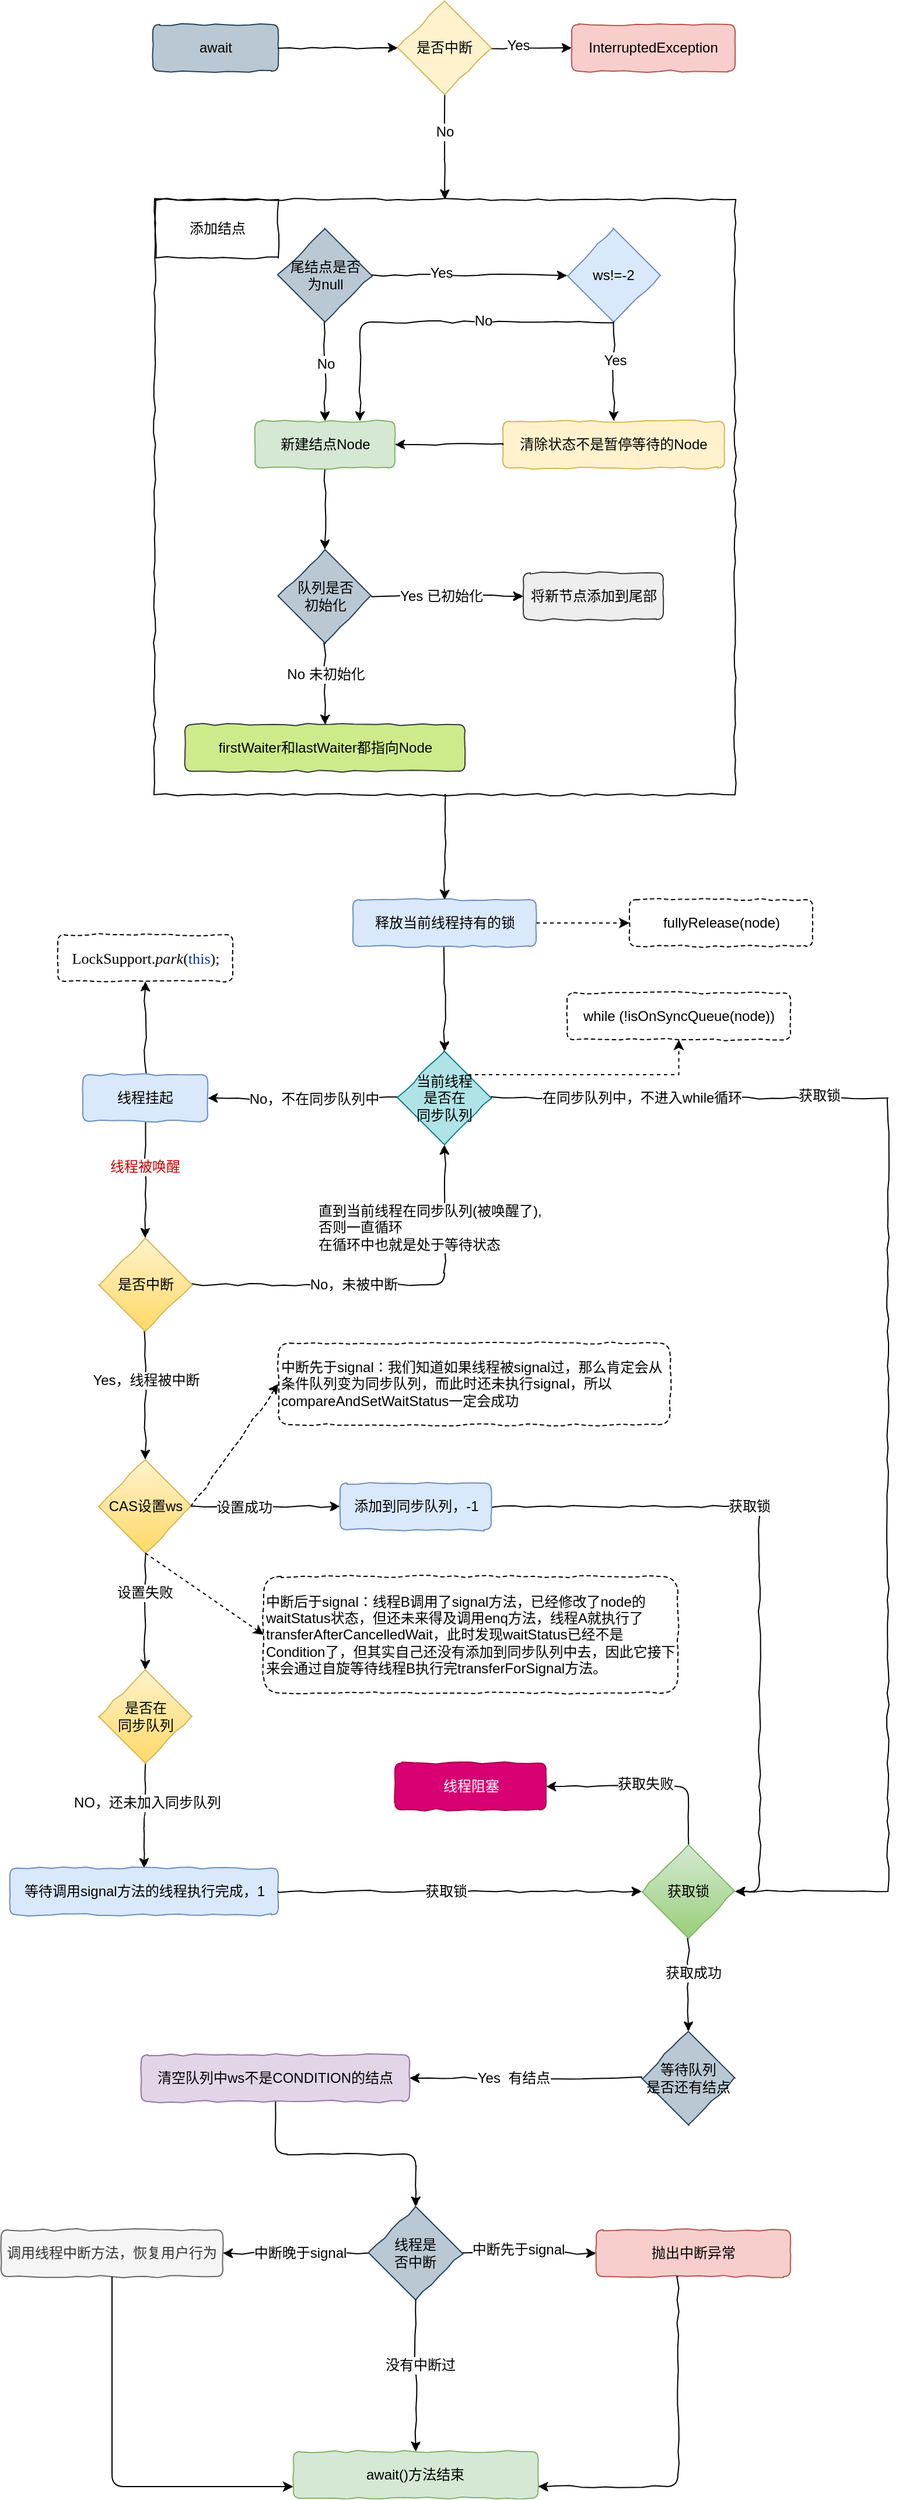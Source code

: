 <mxfile version="12.6.5" type="device"><diagram id="-aZHZzZLKWejIjU54Q5C" name="第 1 页"><mxGraphModel dx="852" dy="494" grid="1" gridSize="10" guides="1" tooltips="1" connect="1" arrows="1" fold="1" page="1" pageScale="1" pageWidth="827" pageHeight="1169" math="0" shadow="0"><root><mxCell id="0"/><mxCell id="1" parent="0"/><mxCell id="5kfIn86GHK8bW6LBkcYR-1" value="await" style="rounded=1;whiteSpace=wrap;html=1;fillColor=#bac8d3;strokeColor=#23445d;fontColor=#000000;comic=1;" parent="1" vertex="1"><mxGeometry x="150" y="190" width="107.5" height="40" as="geometry"/></mxCell><mxCell id="5kfIn86GHK8bW6LBkcYR-6" value="" style="edgeStyle=orthogonalEdgeStyle;rounded=1;orthogonalLoop=1;jettySize=auto;html=1;entryX=0;entryY=0.5;entryDx=0;entryDy=0;comic=1;" parent="1" source="5kfIn86GHK8bW6LBkcYR-4" target="5kfIn86GHK8bW6LBkcYR-13" edge="1"><mxGeometry relative="1" as="geometry"><mxPoint x="550" y="210" as="targetPoint"/><Array as="points"/></mxGeometry></mxCell><mxCell id="5kfIn86GHK8bW6LBkcYR-11" value="Yes" style="text;html=1;align=center;verticalAlign=middle;resizable=0;points=[];labelBackgroundColor=#ffffff;" parent="5kfIn86GHK8bW6LBkcYR-6" vertex="1" connectable="0"><mxGeometry x="-0.273" y="3" relative="1" as="geometry"><mxPoint x="-2" y="1" as="offset"/></mxGeometry></mxCell><mxCell id="5kfIn86GHK8bW6LBkcYR-17" value="" style="edgeStyle=orthogonalEdgeStyle;rounded=1;orthogonalLoop=1;jettySize=auto;html=1;comic=1;" parent="1" source="5kfIn86GHK8bW6LBkcYR-4" target="5kfIn86GHK8bW6LBkcYR-19" edge="1"><mxGeometry relative="1" as="geometry"><mxPoint x="400" y="350" as="targetPoint"/></mxGeometry></mxCell><mxCell id="5kfIn86GHK8bW6LBkcYR-18" value="No" style="text;html=1;align=center;verticalAlign=middle;resizable=0;points=[];labelBackgroundColor=#ffffff;" parent="5kfIn86GHK8bW6LBkcYR-17" vertex="1" connectable="0"><mxGeometry x="-0.3" relative="1" as="geometry"><mxPoint as="offset"/></mxGeometry></mxCell><mxCell id="5kfIn86GHK8bW6LBkcYR-4" value="是否中断" style="rhombus;whiteSpace=wrap;html=1;fillColor=#fff2cc;strokeColor=#d6b656;comic=1;" parent="1" vertex="1"><mxGeometry x="360" y="170" width="80" height="80" as="geometry"/></mxCell><mxCell id="5kfIn86GHK8bW6LBkcYR-13" value="InterruptedException" style="rounded=1;whiteSpace=wrap;fillColor=#f8cecc;strokeColor=#b85450;comic=1;" parent="1" vertex="1"><mxGeometry x="509" y="190" width="140" height="40" as="geometry"/></mxCell><mxCell id="5kfIn86GHK8bW6LBkcYR-19" value="" style="rounded=0;whiteSpace=wrap;verticalAlign=middle;comic=1;fillColor=none;" parent="1" vertex="1"><mxGeometry x="151.5" y="340" width="497.5" height="510" as="geometry"/></mxCell><mxCell id="5kfIn86GHK8bW6LBkcYR-27" value="" style="edgeStyle=orthogonalEdgeStyle;rounded=0;orthogonalLoop=1;jettySize=auto;html=1;comic=1;" parent="1" source="5kfIn86GHK8bW6LBkcYR-25" target="5kfIn86GHK8bW6LBkcYR-26" edge="1"><mxGeometry relative="1" as="geometry"/></mxCell><mxCell id="5kfIn86GHK8bW6LBkcYR-32" value="Yes" style="text;html=1;align=center;verticalAlign=middle;resizable=0;points=[];labelBackgroundColor=#ffffff;" parent="5kfIn86GHK8bW6LBkcYR-27" vertex="1" connectable="0"><mxGeometry x="-0.298" y="2" relative="1" as="geometry"><mxPoint as="offset"/></mxGeometry></mxCell><mxCell id="5kfIn86GHK8bW6LBkcYR-29" value="" style="edgeStyle=orthogonalEdgeStyle;rounded=1;orthogonalLoop=1;jettySize=auto;html=1;entryX=0.5;entryY=0;entryDx=0;entryDy=0;comic=1;" parent="1" source="5kfIn86GHK8bW6LBkcYR-25" target="5kfIn86GHK8bW6LBkcYR-31" edge="1"><mxGeometry relative="1" as="geometry"><mxPoint x="297.5" y="590" as="targetPoint"/></mxGeometry></mxCell><mxCell id="5kfIn86GHK8bW6LBkcYR-30" value="No" style="text;html=1;align=center;verticalAlign=middle;resizable=0;points=[];labelBackgroundColor=#ffffff;" parent="5kfIn86GHK8bW6LBkcYR-29" vertex="1" connectable="0"><mxGeometry x="-0.159" relative="1" as="geometry"><mxPoint as="offset"/></mxGeometry></mxCell><mxCell id="5kfIn86GHK8bW6LBkcYR-25" value="尾结点是否&lt;br&gt;为null" style="rhombus;whiteSpace=wrap;html=1;rounded=0;fillColor=#bac8d3;strokeColor=#23445d;comic=1;" parent="1" vertex="1"><mxGeometry x="257.5" y="365" width="80" height="80" as="geometry"/></mxCell><mxCell id="5kfIn86GHK8bW6LBkcYR-36" value="" style="edgeStyle=orthogonalEdgeStyle;rounded=1;orthogonalLoop=1;jettySize=auto;html=1;comic=1;" parent="1" source="5kfIn86GHK8bW6LBkcYR-26" target="5kfIn86GHK8bW6LBkcYR-37" edge="1"><mxGeometry relative="1" as="geometry"><mxPoint x="602.5" y="405" as="targetPoint"/></mxGeometry></mxCell><mxCell id="5kfIn86GHK8bW6LBkcYR-38" value="Yes" style="text;html=1;align=center;verticalAlign=middle;resizable=0;points=[];labelBackgroundColor=#ffffff;" parent="5kfIn86GHK8bW6LBkcYR-36" vertex="1" connectable="0"><mxGeometry x="-0.218" y="1" relative="1" as="geometry"><mxPoint as="offset"/></mxGeometry></mxCell><mxCell id="5kfIn86GHK8bW6LBkcYR-26" value="ws!=-2" style="rhombus;whiteSpace=wrap;html=1;rounded=0;fillColor=#dae8fc;strokeColor=#6c8ebf;comic=1;" parent="1" vertex="1"><mxGeometry x="505" y="365" width="80" height="80" as="geometry"/></mxCell><mxCell id="5kfIn86GHK8bW6LBkcYR-41" value="" style="edgeStyle=orthogonalEdgeStyle;rounded=1;orthogonalLoop=1;jettySize=auto;html=1;entryX=0.5;entryY=0;entryDx=0;entryDy=0;comic=1;" parent="1" source="5kfIn86GHK8bW6LBkcYR-31" target="5kfIn86GHK8bW6LBkcYR-42" edge="1"><mxGeometry relative="1" as="geometry"><mxPoint x="297.5" y="670" as="targetPoint"/></mxGeometry></mxCell><mxCell id="5kfIn86GHK8bW6LBkcYR-31" value="新建结点Node" style="rounded=1;whiteSpace=wrap;html=1;fillColor=#d5e8d4;strokeColor=#82b366;comic=1;" parent="1" vertex="1"><mxGeometry x="237.5" y="530" width="120" height="40" as="geometry"/></mxCell><mxCell id="5kfIn86GHK8bW6LBkcYR-33" value="" style="endArrow=classic;html=1;exitX=0.5;exitY=1;exitDx=0;exitDy=0;entryX=0.75;entryY=0;entryDx=0;entryDy=0;edgeStyle=orthogonalEdgeStyle;comic=1;" parent="1" source="5kfIn86GHK8bW6LBkcYR-26" target="5kfIn86GHK8bW6LBkcYR-31" edge="1"><mxGeometry width="50" height="50" relative="1" as="geometry"><mxPoint x="542.5" y="630" as="sourcePoint"/><mxPoint x="592.5" y="580" as="targetPoint"/><Array as="points"><mxPoint x="328" y="445"/></Array></mxGeometry></mxCell><mxCell id="5kfIn86GHK8bW6LBkcYR-34" value="No" style="text;html=1;align=center;verticalAlign=middle;resizable=0;points=[];labelBackgroundColor=#ffffff;" parent="5kfIn86GHK8bW6LBkcYR-33" vertex="1" connectable="0"><mxGeometry x="-0.258" y="-1" relative="1" as="geometry"><mxPoint as="offset"/></mxGeometry></mxCell><mxCell id="5kfIn86GHK8bW6LBkcYR-37" value="清除状态不是暂停等待的Node" style="rounded=1;whiteSpace=wrap;html=1;fillColor=#fff2cc;strokeColor=#d6b656;comic=1;" parent="1" vertex="1"><mxGeometry x="450" y="530" width="190" height="40" as="geometry"/></mxCell><mxCell id="5kfIn86GHK8bW6LBkcYR-39" value="添加结点" style="rounded=0;whiteSpace=wrap;html=1;comic=1;fillColor=none;" parent="1" vertex="1"><mxGeometry x="152.5" y="340" width="105" height="50" as="geometry"/></mxCell><mxCell id="5kfIn86GHK8bW6LBkcYR-45" value="" style="edgeStyle=orthogonalEdgeStyle;rounded=1;orthogonalLoop=1;jettySize=auto;html=1;entryX=0;entryY=0.5;entryDx=0;entryDy=0;comic=1;" parent="1" source="5kfIn86GHK8bW6LBkcYR-42" target="5kfIn86GHK8bW6LBkcYR-46" edge="1"><mxGeometry relative="1" as="geometry"><mxPoint x="417.5" y="680" as="targetPoint"/><Array as="points"/></mxGeometry></mxCell><mxCell id="5kfIn86GHK8bW6LBkcYR-47" value="Yes 已初始化" style="text;html=1;align=center;verticalAlign=middle;resizable=0;points=[];labelBackgroundColor=#ffffff;" parent="5kfIn86GHK8bW6LBkcYR-45" vertex="1" connectable="0"><mxGeometry x="-0.236" y="1" relative="1" as="geometry"><mxPoint x="10" y="1" as="offset"/></mxGeometry></mxCell><mxCell id="5kfIn86GHK8bW6LBkcYR-49" value="" style="edgeStyle=orthogonalEdgeStyle;rounded=1;orthogonalLoop=1;jettySize=auto;html=1;entryX=0.5;entryY=0;entryDx=0;entryDy=0;comic=1;" parent="1" source="5kfIn86GHK8bW6LBkcYR-42" target="5kfIn86GHK8bW6LBkcYR-50" edge="1"><mxGeometry relative="1" as="geometry"><mxPoint x="297.5" y="810" as="targetPoint"/></mxGeometry></mxCell><mxCell id="5kfIn86GHK8bW6LBkcYR-51" value="No 未初始化" style="text;html=1;align=center;verticalAlign=middle;resizable=0;points=[];labelBackgroundColor=#ffffff;" parent="5kfIn86GHK8bW6LBkcYR-49" vertex="1" connectable="0"><mxGeometry x="0.24" y="-1" relative="1" as="geometry"><mxPoint x="1" y="-17" as="offset"/></mxGeometry></mxCell><mxCell id="5kfIn86GHK8bW6LBkcYR-42" value="队列是否&lt;br&gt;初始化" style="rhombus;whiteSpace=wrap;html=1;rounded=0;fillColor=#bac8d3;strokeColor=#23445d;comic=1;" parent="1" vertex="1"><mxGeometry x="257.5" y="640" width="80" height="80" as="geometry"/></mxCell><mxCell id="5kfIn86GHK8bW6LBkcYR-46" value="将新节点添加到尾部" style="rounded=1;whiteSpace=wrap;html=1;fillColor=#eeeeee;strokeColor=#36393d;comic=1;" parent="1" vertex="1"><mxGeometry x="467.5" y="660" width="120" height="40" as="geometry"/></mxCell><mxCell id="5kfIn86GHK8bW6LBkcYR-50" value="firstWaiter和lastWaiter都指向Node" style="rounded=1;whiteSpace=wrap;fillColor=#cdeb8b;strokeColor=#36393d;comic=1;" parent="1" vertex="1"><mxGeometry x="177.5" y="790" width="240" height="40" as="geometry"/></mxCell><mxCell id="AHydBAlFzC59ylwkmXHm-2" value="" style="edgeStyle=orthogonalEdgeStyle;rounded=0;orthogonalLoop=1;jettySize=auto;html=1;entryX=0.5;entryY=0;entryDx=0;entryDy=0;comic=1;" parent="1" source="5kfIn86GHK8bW6LBkcYR-54" target="AHydBAlFzC59ylwkmXHm-11" edge="1"><mxGeometry relative="1" as="geometry"><mxPoint x="400" y="1060" as="targetPoint"/></mxGeometry></mxCell><mxCell id="AHydBAlFzC59ylwkmXHm-4" value="" style="edgeStyle=orthogonalEdgeStyle;rounded=0;orthogonalLoop=1;jettySize=auto;html=1;dashed=1;" parent="1" source="5kfIn86GHK8bW6LBkcYR-54" target="AHydBAlFzC59ylwkmXHm-3" edge="1"><mxGeometry relative="1" as="geometry"/></mxCell><mxCell id="5kfIn86GHK8bW6LBkcYR-54" value="释放当前线程持有的锁" style="rounded=1;whiteSpace=wrap;html=1;comic=1;fillColor=#dae8fc;strokeColor=#6c8ebf;" parent="1" vertex="1"><mxGeometry x="321.5" y="940" width="157" height="40" as="geometry"/></mxCell><mxCell id="AHydBAlFzC59ylwkmXHm-3" value="fullyRelease(node)" style="rounded=1;whiteSpace=wrap;comic=1;fillColor=none;dashed=1;" parent="1" vertex="1"><mxGeometry x="558.5" y="940" width="157" height="40" as="geometry"/></mxCell><mxCell id="AHydBAlFzC59ylwkmXHm-8" value="" style="edgeStyle=orthogonalEdgeStyle;rounded=0;orthogonalLoop=1;jettySize=auto;html=1;dashed=1;exitX=1;exitY=0;exitDx=0;exitDy=0;" parent="1" source="AHydBAlFzC59ylwkmXHm-11" target="AHydBAlFzC59ylwkmXHm-7" edge="1"><mxGeometry relative="1" as="geometry"><mxPoint x="478.5" y="1080" as="sourcePoint"/></mxGeometry></mxCell><mxCell id="AHydBAlFzC59ylwkmXHm-7" value="while (!isOnSyncQueue(node)) " style="rounded=1;whiteSpace=wrap;comic=1;fillColor=none;dashed=1;" parent="1" vertex="1"><mxGeometry x="505" y="1020" width="191.5" height="40" as="geometry"/></mxCell><mxCell id="5kfIn86GHK8bW6LBkcYR-55" value="" style="endArrow=classic;html=1;exitX=0.5;exitY=1;exitDx=0;exitDy=0;entryX=0.5;entryY=0;entryDx=0;entryDy=0;comic=1;" parent="1" source="5kfIn86GHK8bW6LBkcYR-19" target="5kfIn86GHK8bW6LBkcYR-54" edge="1"><mxGeometry width="50" height="50" relative="1" as="geometry"><mxPoint x="200" y="1000" as="sourcePoint"/><mxPoint x="250" y="950" as="targetPoint"/></mxGeometry></mxCell><mxCell id="MOanioq2nSPdQONlEGwu-1" value="" style="endArrow=classic;html=1;entryX=1;entryY=0.5;entryDx=0;entryDy=0;exitX=0;exitY=0.5;exitDx=0;exitDy=0;comic=1;" parent="1" source="5kfIn86GHK8bW6LBkcYR-37" target="5kfIn86GHK8bW6LBkcYR-31" edge="1"><mxGeometry width="50" height="50" relative="1" as="geometry"><mxPoint x="380" y="630" as="sourcePoint"/><mxPoint x="430" y="580" as="targetPoint"/></mxGeometry></mxCell><mxCell id="5kfIn86GHK8bW6LBkcYR-3" value="" style="edgeStyle=orthogonalEdgeStyle;rounded=0;orthogonalLoop=1;jettySize=auto;html=1;entryX=0;entryY=0.5;entryDx=0;entryDy=0;comic=1;" parent="1" source="5kfIn86GHK8bW6LBkcYR-1" target="5kfIn86GHK8bW6LBkcYR-4" edge="1"><mxGeometry relative="1" as="geometry"><mxPoint x="400" y="150" as="targetPoint"/></mxGeometry></mxCell><mxCell id="MOanioq2nSPdQONlEGwu-2" style="edgeStyle=orthogonalEdgeStyle;rounded=1;comic=1;orthogonalLoop=1;jettySize=auto;html=1;exitX=0.5;exitY=1;exitDx=0;exitDy=0;fontColor=#000000;" parent="1" source="5kfIn86GHK8bW6LBkcYR-54" target="5kfIn86GHK8bW6LBkcYR-54" edge="1"><mxGeometry relative="1" as="geometry"/></mxCell><mxCell id="AHydBAlFzC59ylwkmXHm-13" value="" style="edgeStyle=orthogonalEdgeStyle;rounded=1;orthogonalLoop=1;jettySize=auto;html=1;comic=1;" parent="1" source="AHydBAlFzC59ylwkmXHm-11" target="AHydBAlFzC59ylwkmXHm-15" edge="1"><mxGeometry relative="1" as="geometry"><mxPoint x="200" y="1110" as="targetPoint"/></mxGeometry></mxCell><mxCell id="AHydBAlFzC59ylwkmXHm-14" value="No，不在同步队列中" style="text;html=1;align=center;verticalAlign=middle;resizable=0;points=[];labelBackgroundColor=#ffffff;" parent="AHydBAlFzC59ylwkmXHm-13" vertex="1" connectable="0"><mxGeometry x="0.25" y="1" relative="1" as="geometry"><mxPoint x="30" as="offset"/></mxGeometry></mxCell><mxCell id="s_5rLb1WrM8w5OU9SvqY-2" value="" style="edgeStyle=orthogonalEdgeStyle;rounded=0;orthogonalLoop=1;jettySize=auto;html=1;entryX=1;entryY=0.5;entryDx=0;entryDy=0;comic=1;" edge="1" parent="1" source="AHydBAlFzC59ylwkmXHm-11" target="AHydBAlFzC59ylwkmXHm-59"><mxGeometry relative="1" as="geometry"><mxPoint x="760" y="1350" as="targetPoint"/><Array as="points"><mxPoint x="780" y="1110"/><mxPoint x="780" y="1790"/></Array></mxGeometry></mxCell><mxCell id="s_5rLb1WrM8w5OU9SvqY-3" value="获取锁" style="text;html=1;align=center;verticalAlign=middle;resizable=0;points=[];labelBackgroundColor=#ffffff;" vertex="1" connectable="0" parent="s_5rLb1WrM8w5OU9SvqY-2"><mxGeometry x="-0.512" y="2" relative="1" as="geometry"><mxPoint as="offset"/></mxGeometry></mxCell><mxCell id="s_5rLb1WrM8w5OU9SvqY-4" value="在同步队列中，不进入while循环" style="text;html=1;align=center;verticalAlign=middle;resizable=0;points=[];labelBackgroundColor=#ffffff;" vertex="1" connectable="0" parent="s_5rLb1WrM8w5OU9SvqY-2"><mxGeometry x="-0.776" relative="1" as="geometry"><mxPoint as="offset"/></mxGeometry></mxCell><mxCell id="AHydBAlFzC59ylwkmXHm-11" value="&lt;span style=&quot;white-space: normal&quot;&gt;当前线程&lt;br&gt;是否在&lt;br&gt;同步队列&lt;/span&gt;" style="rhombus;whiteSpace=wrap;html=1;fillColor=#b0e3e6;strokeColor=#0e8088;comic=1;" parent="1" vertex="1"><mxGeometry x="360" y="1070" width="80" height="80" as="geometry"/></mxCell><mxCell id="AHydBAlFzC59ylwkmXHm-21" value="" style="edgeStyle=orthogonalEdgeStyle;rounded=1;comic=1;orthogonalLoop=1;jettySize=auto;html=1;" parent="1" source="AHydBAlFzC59ylwkmXHm-15" target="AHydBAlFzC59ylwkmXHm-20" edge="1"><mxGeometry relative="1" as="geometry"/></mxCell><mxCell id="AHydBAlFzC59ylwkmXHm-23" value="" style="edgeStyle=orthogonalEdgeStyle;rounded=1;comic=1;orthogonalLoop=1;jettySize=auto;html=1;entryX=0.5;entryY=0;entryDx=0;entryDy=0;" parent="1" source="AHydBAlFzC59ylwkmXHm-15" target="AHydBAlFzC59ylwkmXHm-24" edge="1"><mxGeometry relative="1" as="geometry"><mxPoint x="144" y="1210" as="targetPoint"/></mxGeometry></mxCell><mxCell id="AHydBAlFzC59ylwkmXHm-78" value="线程被唤醒" style="text;html=1;align=center;verticalAlign=middle;resizable=0;points=[];labelBackgroundColor=#ffffff;fontColor=#CC0000;" parent="AHydBAlFzC59ylwkmXHm-23" vertex="1" connectable="0"><mxGeometry x="-0.2" y="3" relative="1" as="geometry"><mxPoint x="-4" y="-1" as="offset"/></mxGeometry></mxCell><mxCell id="AHydBAlFzC59ylwkmXHm-15" value="线程挂起" style="rounded=1;whiteSpace=wrap;html=1;comic=1;fillColor=#dae8fc;strokeColor=#6c8ebf;" parent="1" vertex="1"><mxGeometry x="90" y="1090" width="107" height="40" as="geometry"/></mxCell><mxCell id="AHydBAlFzC59ylwkmXHm-20" value="&lt;pre style=&quot;background-color: rgb(255 , 255 , 255) ; color: rgb(8 , 8 , 8) ; font-family: &amp;#34;jetbrains mono&amp;#34; ; font-size: 9.8pt&quot;&gt;&lt;span style=&quot;color: rgb(0 , 0 , 0)&quot;&gt;LockSupport&lt;/span&gt;.&lt;span style=&quot;font-style: italic&quot;&gt;park&lt;/span&gt;(&lt;span style=&quot;color: rgb(0 , 51 , 179)&quot;&gt;this&lt;/span&gt;);&lt;/pre&gt;" style="rounded=1;whiteSpace=wrap;html=1;comic=1;fillColor=none;dashed=1;" parent="1" vertex="1"><mxGeometry x="68.5" y="970" width="150" height="40" as="geometry"/></mxCell><mxCell id="AHydBAlFzC59ylwkmXHm-26" value="" style="edgeStyle=orthogonalEdgeStyle;rounded=1;comic=1;orthogonalLoop=1;jettySize=auto;html=1;" parent="1" source="AHydBAlFzC59ylwkmXHm-24" target="AHydBAlFzC59ylwkmXHm-11" edge="1"><mxGeometry relative="1" as="geometry"><mxPoint x="263.5" y="1270" as="targetPoint"/></mxGeometry></mxCell><mxCell id="AHydBAlFzC59ylwkmXHm-27" value="No，未被中断" style="text;html=1;align=center;verticalAlign=middle;resizable=0;points=[];labelBackgroundColor=#ffffff;" parent="AHydBAlFzC59ylwkmXHm-26" vertex="1" connectable="0"><mxGeometry x="-0.201" y="-1" relative="1" as="geometry"><mxPoint x="4" y="-1" as="offset"/></mxGeometry></mxCell><mxCell id="AHydBAlFzC59ylwkmXHm-44" value="&lt;span style=&quot;&quot;&gt;直到当前线程在同步队列(被唤醒了),&lt;/span&gt;&lt;br style=&quot;padding: 0px; margin: 0px;&quot;&gt;&lt;span style=&quot;&quot;&gt;否则一直循环&lt;/span&gt;&lt;br style=&quot;padding: 0px; margin: 0px;&quot;&gt;&lt;span style=&quot;&quot;&gt;在循环中也就是处于等待状态&lt;/span&gt;" style="text;html=1;align=left;verticalAlign=middle;resizable=0;points=[];labelBackgroundColor=#ffffff;" parent="AHydBAlFzC59ylwkmXHm-26" vertex="1" connectable="0"><mxGeometry x="0.287" y="50" relative="1" as="geometry"><mxPoint x="-60" y="-49" as="offset"/></mxGeometry></mxCell><mxCell id="AHydBAlFzC59ylwkmXHm-29" value="" style="edgeStyle=orthogonalEdgeStyle;rounded=1;comic=1;orthogonalLoop=1;jettySize=auto;html=1;entryX=0.5;entryY=0;entryDx=0;entryDy=0;" parent="1" source="AHydBAlFzC59ylwkmXHm-24" target="AHydBAlFzC59ylwkmXHm-35" edge="1"><mxGeometry relative="1" as="geometry"><mxPoint x="143.5" y="1410" as="targetPoint"/></mxGeometry></mxCell><mxCell id="AHydBAlFzC59ylwkmXHm-30" value="Yes，线程被中断" style="text;html=1;align=center;verticalAlign=middle;resizable=0;points=[];labelBackgroundColor=#ffffff;" parent="AHydBAlFzC59ylwkmXHm-29" vertex="1" connectable="0"><mxGeometry x="-0.25" relative="1" as="geometry"><mxPoint as="offset"/></mxGeometry></mxCell><mxCell id="AHydBAlFzC59ylwkmXHm-24" value="是否中断" style="rhombus;whiteSpace=wrap;html=1;comic=1;align=center;fillColor=#fff2cc;strokeColor=#d6b656;gradientColor=#ffd966;" parent="1" vertex="1"><mxGeometry x="103.5" y="1230" width="80" height="80" as="geometry"/></mxCell><mxCell id="AHydBAlFzC59ylwkmXHm-37" value="" style="edgeStyle=orthogonalEdgeStyle;rounded=1;comic=1;orthogonalLoop=1;jettySize=auto;html=1;entryX=0;entryY=0.5;entryDx=0;entryDy=0;" parent="1" source="AHydBAlFzC59ylwkmXHm-35" target="AHydBAlFzC59ylwkmXHm-39" edge="1"><mxGeometry relative="1" as="geometry"><mxPoint x="320" y="1460" as="targetPoint"/><Array as="points"/></mxGeometry></mxCell><mxCell id="AHydBAlFzC59ylwkmXHm-38" value="设置成功" style="text;html=1;align=center;verticalAlign=middle;resizable=0;points=[];labelBackgroundColor=#ffffff;" parent="AHydBAlFzC59ylwkmXHm-37" vertex="1" connectable="0"><mxGeometry x="-0.319" y="-1" relative="1" as="geometry"><mxPoint x="1" as="offset"/></mxGeometry></mxCell><mxCell id="AHydBAlFzC59ylwkmXHm-41" value="" style="edgeStyle=orthogonalEdgeStyle;rounded=1;comic=1;orthogonalLoop=1;jettySize=auto;html=1;entryX=0.5;entryY=0;entryDx=0;entryDy=0;" parent="1" source="AHydBAlFzC59ylwkmXHm-35" target="AHydBAlFzC59ylwkmXHm-43" edge="1"><mxGeometry relative="1" as="geometry"><mxPoint x="143.5" y="1610" as="targetPoint"/></mxGeometry></mxCell><mxCell id="AHydBAlFzC59ylwkmXHm-42" value="设置失败" style="text;html=1;align=center;verticalAlign=middle;resizable=0;points=[];labelBackgroundColor=#ffffff;" parent="AHydBAlFzC59ylwkmXHm-41" vertex="1" connectable="0"><mxGeometry x="-0.328" y="-1" relative="1" as="geometry"><mxPoint as="offset"/></mxGeometry></mxCell><mxCell id="AHydBAlFzC59ylwkmXHm-35" value="CAS设置ws" style="rhombus;whiteSpace=wrap;html=1;comic=1;align=center;fillColor=#fff2cc;strokeColor=#d6b656;gradientColor=#ffd966;" parent="1" vertex="1"><mxGeometry x="103.5" y="1420" width="80" height="80" as="geometry"/></mxCell><mxCell id="AHydBAlFzC59ylwkmXHm-58" value="" style="edgeStyle=orthogonalEdgeStyle;rounded=1;comic=1;orthogonalLoop=1;jettySize=auto;html=1;entryX=1;entryY=0.5;entryDx=0;entryDy=0;" parent="1" source="AHydBAlFzC59ylwkmXHm-39" target="AHydBAlFzC59ylwkmXHm-59" edge="1"><mxGeometry relative="1" as="geometry"><mxPoint x="670" y="1690" as="targetPoint"/><Array as="points"><mxPoint x="670" y="1460"/><mxPoint x="670" y="1790"/></Array></mxGeometry></mxCell><mxCell id="AHydBAlFzC59ylwkmXHm-60" value="获取锁" style="text;html=1;align=center;verticalAlign=middle;resizable=0;points=[];labelBackgroundColor=#ffffff;" parent="AHydBAlFzC59ylwkmXHm-58" vertex="1" connectable="0"><mxGeometry x="-0.24" relative="1" as="geometry"><mxPoint as="offset"/></mxGeometry></mxCell><mxCell id="AHydBAlFzC59ylwkmXHm-39" value="添加到同步队列，-1" style="rounded=1;whiteSpace=wrap;html=1;comic=1;fillColor=#dae8fc;strokeColor=#6c8ebf;" parent="1" vertex="1"><mxGeometry x="310.5" y="1440" width="129.5" height="40" as="geometry"/></mxCell><mxCell id="AHydBAlFzC59ylwkmXHm-54" value="" style="edgeStyle=orthogonalEdgeStyle;rounded=1;comic=1;orthogonalLoop=1;jettySize=auto;html=1;entryX=0.5;entryY=0;entryDx=0;entryDy=0;" parent="1" source="AHydBAlFzC59ylwkmXHm-43" target="AHydBAlFzC59ylwkmXHm-56" edge="1"><mxGeometry relative="1" as="geometry"><mxPoint x="143.5" y="1780" as="targetPoint"/></mxGeometry></mxCell><mxCell id="AHydBAlFzC59ylwkmXHm-55" value="NO，还未加入同步队列" style="text;html=1;align=center;verticalAlign=middle;resizable=0;points=[];labelBackgroundColor=#ffffff;" parent="AHydBAlFzC59ylwkmXHm-54" vertex="1" connectable="0"><mxGeometry x="-0.26" y="1" relative="1" as="geometry"><mxPoint as="offset"/></mxGeometry></mxCell><mxCell id="AHydBAlFzC59ylwkmXHm-43" value="是否在&lt;br&gt;同步队列" style="rhombus;whiteSpace=wrap;html=1;comic=1;align=center;fillColor=#fff2cc;strokeColor=#d6b656;gradientColor=#ffd966;" parent="1" vertex="1"><mxGeometry x="103.5" y="1600" width="80" height="80" as="geometry"/></mxCell><mxCell id="AHydBAlFzC59ylwkmXHm-46" value="中断先于signal：我们知道如果线程被signal过，那么肯定会从条件队列变为同步队列，而此时还未执行signal，所以compareAndSetWaitStatus一定会成功" style="rounded=1;whiteSpace=wrap;comic=1;fillColor=none;dashed=1;align=left;" parent="1" vertex="1"><mxGeometry x="257.5" y="1320" width="335.75" height="70" as="geometry"/></mxCell><mxCell id="AHydBAlFzC59ylwkmXHm-47" value="" style="endArrow=classic;html=1;entryX=0;entryY=0.5;entryDx=0;entryDy=0;exitX=1;exitY=0.5;exitDx=0;exitDy=0;dashed=1;comic=1;" parent="1" source="AHydBAlFzC59ylwkmXHm-35" target="AHydBAlFzC59ylwkmXHm-46" edge="1"><mxGeometry width="50" height="50" relative="1" as="geometry"><mxPoint x="220" y="1440" as="sourcePoint"/><mxPoint x="360" y="1540" as="targetPoint"/></mxGeometry></mxCell><mxCell id="AHydBAlFzC59ylwkmXHm-48" value="中断后于signal：线程B调用了signal方法，已经修改了node的waitStatus状态，但还未来得及调用enq方法，线程A就执行了transferAfterCancelledWait，此时发现waitStatus已经不是Condition了，但其实自己还没有添加到同步队列中去，因此它接下来会通过自旋等待线程B执行完transferForSignal方法。" style="rounded=1;whiteSpace=wrap;comic=1;fillColor=none;dashed=1;align=left;" parent="1" vertex="1"><mxGeometry x="245" y="1520" width="355" height="100" as="geometry"/></mxCell><mxCell id="AHydBAlFzC59ylwkmXHm-49" value="" style="endArrow=classic;html=1;dashed=1;exitX=0.5;exitY=1;exitDx=0;exitDy=0;entryX=0;entryY=0.5;entryDx=0;entryDy=0;" parent="1" source="AHydBAlFzC59ylwkmXHm-35" target="AHydBAlFzC59ylwkmXHm-48" edge="1"><mxGeometry width="50" height="50" relative="1" as="geometry"><mxPoint x="360" y="1680" as="sourcePoint"/><mxPoint x="410" y="1630" as="targetPoint"/></mxGeometry></mxCell><mxCell id="AHydBAlFzC59ylwkmXHm-56" value="等待调用signal方法的线程执行完成，1" style="rounded=1;whiteSpace=wrap;html=1;comic=1;fillColor=#dae8fc;strokeColor=#6c8ebf;" parent="1" vertex="1"><mxGeometry x="27.5" y="1770" width="230" height="40" as="geometry"/></mxCell><mxCell id="AHydBAlFzC59ylwkmXHm-64" value="" style="edgeStyle=orthogonalEdgeStyle;rounded=1;comic=1;orthogonalLoop=1;jettySize=auto;html=1;entryX=1;entryY=0.5;entryDx=0;entryDy=0;" parent="1" source="AHydBAlFzC59ylwkmXHm-59" target="AHydBAlFzC59ylwkmXHm-66" edge="1"><mxGeometry relative="1" as="geometry"><mxPoint x="609" y="1710" as="targetPoint"/><Array as="points"><mxPoint x="609" y="1700"/></Array></mxGeometry></mxCell><mxCell id="AHydBAlFzC59ylwkmXHm-67" value="获取失败" style="text;html=1;align=center;verticalAlign=middle;resizable=0;points=[];labelBackgroundColor=#ffffff;" parent="AHydBAlFzC59ylwkmXHm-64" vertex="1" connectable="0"><mxGeometry x="0.012" y="-2" relative="1" as="geometry"><mxPoint as="offset"/></mxGeometry></mxCell><mxCell id="AHydBAlFzC59ylwkmXHm-69" value="" style="edgeStyle=orthogonalEdgeStyle;rounded=1;comic=1;orthogonalLoop=1;jettySize=auto;html=1;" parent="1" source="AHydBAlFzC59ylwkmXHm-59" target="AHydBAlFzC59ylwkmXHm-68" edge="1"><mxGeometry relative="1" as="geometry"/></mxCell><mxCell id="AHydBAlFzC59ylwkmXHm-70" value="获取成功" style="text;html=1;align=center;verticalAlign=middle;resizable=0;points=[];labelBackgroundColor=#ffffff;" parent="AHydBAlFzC59ylwkmXHm-69" vertex="1" connectable="0"><mxGeometry x="-0.25" y="4" relative="1" as="geometry"><mxPoint as="offset"/></mxGeometry></mxCell><mxCell id="AHydBAlFzC59ylwkmXHm-59" value="获取锁" style="rhombus;whiteSpace=wrap;html=1;comic=1;align=center;gradientColor=#97d077;fillColor=#d5e8d4;strokeColor=#82b366;" parent="1" vertex="1"><mxGeometry x="569" y="1750" width="80" height="80" as="geometry"/></mxCell><mxCell id="AHydBAlFzC59ylwkmXHm-72" value="" style="edgeStyle=orthogonalEdgeStyle;rounded=1;comic=1;orthogonalLoop=1;jettySize=auto;html=1;entryX=1;entryY=0.5;entryDx=0;entryDy=0;" parent="1" source="AHydBAlFzC59ylwkmXHm-68" target="AHydBAlFzC59ylwkmXHm-73" edge="1"><mxGeometry relative="1" as="geometry"><mxPoint x="609" y="2070" as="targetPoint"/></mxGeometry></mxCell><mxCell id="AHydBAlFzC59ylwkmXHm-74" value="Yes&amp;nbsp; 有结点" style="text;html=1;align=center;verticalAlign=middle;resizable=0;points=[];labelBackgroundColor=#ffffff;" parent="AHydBAlFzC59ylwkmXHm-72" vertex="1" connectable="0"><mxGeometry x="0.333" y="-3" relative="1" as="geometry"><mxPoint x="22" y="3" as="offset"/></mxGeometry></mxCell><mxCell id="AHydBAlFzC59ylwkmXHm-68" value="等待队列&lt;br&gt;是否还有结点" style="rhombus;whiteSpace=wrap;html=1;comic=1;align=center;fillColor=#bac8d3;strokeColor=#23445d;" parent="1" vertex="1"><mxGeometry x="569" y="1910" width="80" height="80" as="geometry"/></mxCell><mxCell id="AHydBAlFzC59ylwkmXHm-61" value="" style="endArrow=classic;html=1;exitX=1;exitY=0.5;exitDx=0;exitDy=0;entryX=0;entryY=0.5;entryDx=0;entryDy=0;comic=1;" parent="1" source="AHydBAlFzC59ylwkmXHm-56" target="AHydBAlFzC59ylwkmXHm-59" edge="1"><mxGeometry width="50" height="50" relative="1" as="geometry"><mxPoint x="370" y="1860" as="sourcePoint"/><mxPoint x="420" y="1810" as="targetPoint"/></mxGeometry></mxCell><mxCell id="AHydBAlFzC59ylwkmXHm-62" value="获取锁" style="text;html=1;align=center;verticalAlign=middle;resizable=0;points=[];labelBackgroundColor=#ffffff;" parent="AHydBAlFzC59ylwkmXHm-61" vertex="1" connectable="0"><mxGeometry x="-0.061" y="-2" relative="1" as="geometry"><mxPoint x="-3.25" y="-2" as="offset"/></mxGeometry></mxCell><mxCell id="AHydBAlFzC59ylwkmXHm-66" value="线程阻塞" style="rounded=1;whiteSpace=wrap;html=1;comic=1;fillColor=#d80073;strokeColor=#A50040;fontColor=#ffffff;" parent="1" vertex="1"><mxGeometry x="357.5" y="1680" width="129.5" height="40" as="geometry"/></mxCell><mxCell id="AHydBAlFzC59ylwkmXHm-76" value="" style="edgeStyle=orthogonalEdgeStyle;rounded=1;comic=1;orthogonalLoop=1;jettySize=auto;html=1;entryX=0.5;entryY=0;entryDx=0;entryDy=0;" parent="1" source="AHydBAlFzC59ylwkmXHm-73" target="AHydBAlFzC59ylwkmXHm-77" edge="1"><mxGeometry relative="1" as="geometry"><mxPoint x="325" y="2050" as="targetPoint"/></mxGeometry></mxCell><mxCell id="AHydBAlFzC59ylwkmXHm-73" value="清空队列中ws不是CONDITION的结点" style="rounded=1;whiteSpace=wrap;comic=1;fillColor=#e1d5e7;strokeColor=#9673a6;" parent="1" vertex="1"><mxGeometry x="140" y="1930" width="230" height="40" as="geometry"/></mxCell><mxCell id="AHydBAlFzC59ylwkmXHm-83" value="" style="edgeStyle=orthogonalEdgeStyle;rounded=1;comic=1;orthogonalLoop=1;jettySize=auto;html=1;fontColor=#000000;entryX=0;entryY=0.5;entryDx=0;entryDy=0;" parent="1" source="AHydBAlFzC59ylwkmXHm-77" target="AHydBAlFzC59ylwkmXHm-84" edge="1"><mxGeometry relative="1" as="geometry"><mxPoint x="445" y="2100" as="targetPoint"/></mxGeometry></mxCell><mxCell id="AHydBAlFzC59ylwkmXHm-87" value="中断先于signal" style="text;html=1;align=center;verticalAlign=middle;resizable=0;points=[];labelBackgroundColor=#ffffff;fontColor=#000000;" parent="AHydBAlFzC59ylwkmXHm-83" vertex="1" connectable="0"><mxGeometry x="-0.176" y="3" relative="1" as="geometry"><mxPoint as="offset"/></mxGeometry></mxCell><mxCell id="AHydBAlFzC59ylwkmXHm-91" value="" style="edgeStyle=orthogonalEdgeStyle;rounded=1;comic=1;orthogonalLoop=1;jettySize=auto;html=1;fontColor=#000000;entryX=1;entryY=0.5;entryDx=0;entryDy=0;" parent="1" source="AHydBAlFzC59ylwkmXHm-77" target="AHydBAlFzC59ylwkmXHm-89" edge="1"><mxGeometry relative="1" as="geometry"><mxPoint x="205" y="2100" as="targetPoint"/></mxGeometry></mxCell><mxCell id="AHydBAlFzC59ylwkmXHm-92" value="中断晚于signal" style="text;html=1;align=center;verticalAlign=middle;resizable=0;points=[];labelBackgroundColor=#ffffff;fontColor=#000000;" parent="AHydBAlFzC59ylwkmXHm-91" vertex="1" connectable="0"><mxGeometry x="0.32" y="-2" relative="1" as="geometry"><mxPoint x="23" y="2" as="offset"/></mxGeometry></mxCell><mxCell id="AHydBAlFzC59ylwkmXHm-77" value="线程是&lt;br&gt;否中断" style="rhombus;whiteSpace=wrap;html=1;comic=1;align=center;fillColor=#bac8d3;strokeColor=#23445d;" parent="1" vertex="1"><mxGeometry x="335.25" y="2060" width="80" height="80" as="geometry"/></mxCell><mxCell id="AHydBAlFzC59ylwkmXHm-79" value="await()方法结束" style="rounded=1;whiteSpace=wrap;comic=1;fillColor=#d5e8d4;strokeColor=#82b366;" parent="1" vertex="1"><mxGeometry x="270.38" y="2270" width="209.75" height="40" as="geometry"/></mxCell><mxCell id="AHydBAlFzC59ylwkmXHm-80" value="" style="endArrow=classic;html=1;fontColor=#CC0000;exitX=0.5;exitY=1;exitDx=0;exitDy=0;comic=1;" parent="1" source="AHydBAlFzC59ylwkmXHm-77" target="AHydBAlFzC59ylwkmXHm-79" edge="1"><mxGeometry width="50" height="50" relative="1" as="geometry"><mxPoint x="120" y="2260" as="sourcePoint"/><mxPoint x="170" y="2210" as="targetPoint"/></mxGeometry></mxCell><mxCell id="AHydBAlFzC59ylwkmXHm-81" value="没有中断过" style="text;html=1;align=center;verticalAlign=middle;resizable=0;points=[];labelBackgroundColor=#ffffff;fontColor=#000000;" parent="AHydBAlFzC59ylwkmXHm-80" vertex="1" connectable="0"><mxGeometry x="-0.143" y="3" relative="1" as="geometry"><mxPoint as="offset"/></mxGeometry></mxCell><mxCell id="AHydBAlFzC59ylwkmXHm-84" value="抛出中断异常" style="rounded=1;whiteSpace=wrap;comic=1;fillColor=#f8cecc;strokeColor=#b85450;" parent="1" vertex="1"><mxGeometry x="530" y="2080" width="166.5" height="40" as="geometry"/></mxCell><mxCell id="AHydBAlFzC59ylwkmXHm-85" value="" style="endArrow=classic;html=1;fontColor=#000000;entryX=1;entryY=0.75;entryDx=0;entryDy=0;edgeStyle=orthogonalEdgeStyle;comic=1;" parent="1" source="AHydBAlFzC59ylwkmXHm-84" target="AHydBAlFzC59ylwkmXHm-79" edge="1"><mxGeometry width="50" height="50" relative="1" as="geometry"><mxPoint x="680" y="2250" as="sourcePoint"/><mxPoint x="730" y="2200" as="targetPoint"/><Array as="points"><mxPoint x="600" y="2300"/></Array></mxGeometry></mxCell><mxCell id="AHydBAlFzC59ylwkmXHm-89" value="调用线程中断方法，恢复用户行为" style="rounded=1;whiteSpace=wrap;comic=1;fillColor=#f5f5f5;strokeColor=#666666;fontColor=#333333;" parent="1" vertex="1"><mxGeometry x="20" y="2080" width="190" height="40" as="geometry"/></mxCell><mxCell id="AHydBAlFzC59ylwkmXHm-93" value="" style="endArrow=classic;html=1;fontColor=#000000;entryX=0;entryY=0.75;entryDx=0;entryDy=0;edgeStyle=orthogonalEdgeStyle;" parent="1" source="AHydBAlFzC59ylwkmXHm-89" target="AHydBAlFzC59ylwkmXHm-79" edge="1"><mxGeometry width="50" height="50" relative="1" as="geometry"><mxPoint x="90" y="2300" as="sourcePoint"/><mxPoint x="140" y="2250" as="targetPoint"/><Array as="points"><mxPoint x="115" y="2300"/></Array></mxGeometry></mxCell></root></mxGraphModel></diagram></mxfile>